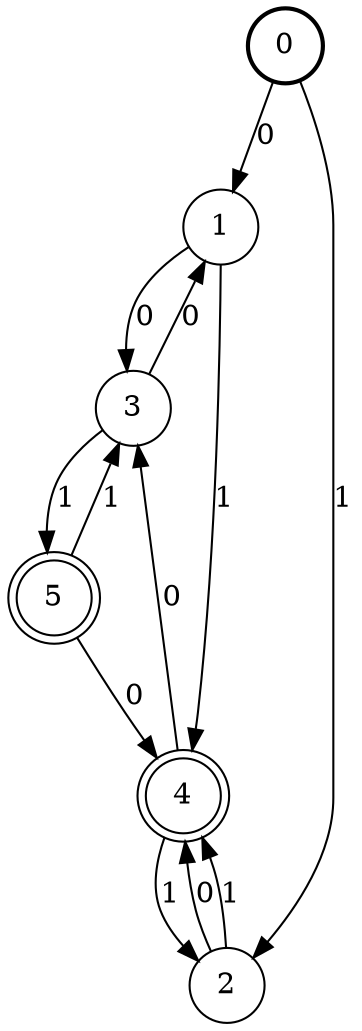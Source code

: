 digraph Automat {
    node [shape = circle];
    0 [style = "bold"];
    0 -> 1 [label = "0"];
    0 -> 2 [label = "1"];
    1 -> 3 [label = "0"];
    1 -> 4 [label = "1"];
    2 -> 4 [label = "0"];
    2 -> 4 [label = "1"];
    3 -> 1 [label = "0"];
    3 -> 5 [label = "1"];
    4 [peripheries=2]
    4 -> 3 [label = "0"];
    4 -> 2 [label = "1"];
    5 [peripheries=2]
    5 -> 4 [label = "0"];
    5 -> 3 [label = "1"];
}
